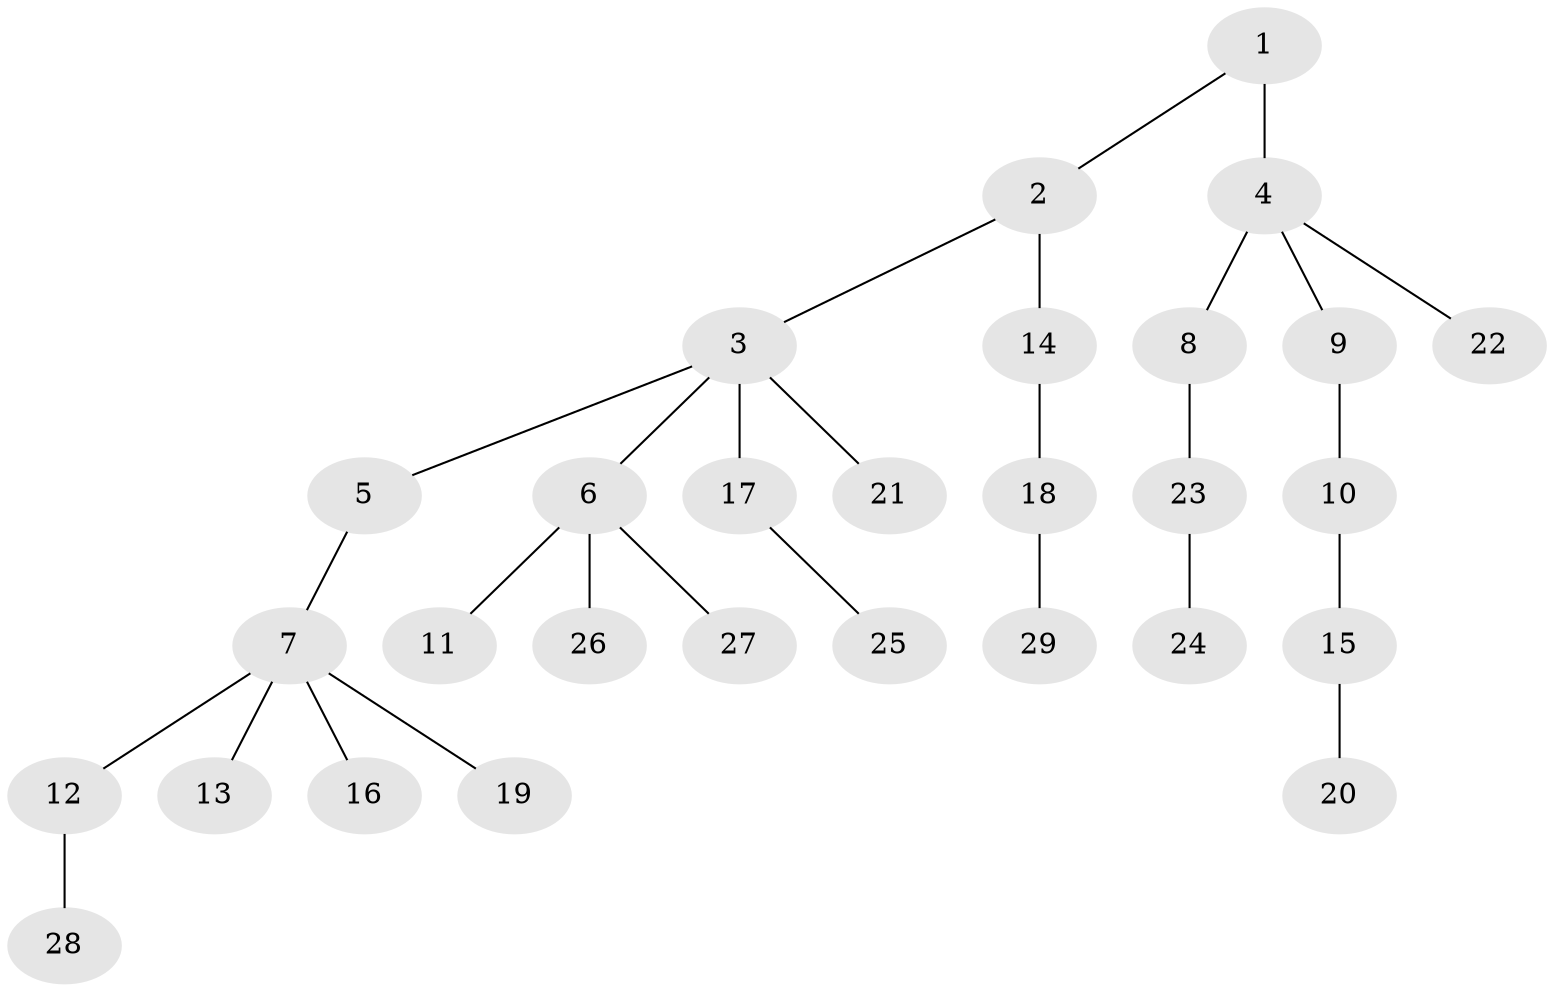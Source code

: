 // original degree distribution, {2: 0.2830188679245283, 4: 0.018867924528301886, 6: 0.05660377358490566, 1: 0.49056603773584906, 3: 0.1320754716981132, 5: 0.018867924528301886}
// Generated by graph-tools (version 1.1) at 2025/36/03/09/25 02:36:28]
// undirected, 29 vertices, 28 edges
graph export_dot {
graph [start="1"]
  node [color=gray90,style=filled];
  1;
  2;
  3;
  4;
  5;
  6;
  7;
  8;
  9;
  10;
  11;
  12;
  13;
  14;
  15;
  16;
  17;
  18;
  19;
  20;
  21;
  22;
  23;
  24;
  25;
  26;
  27;
  28;
  29;
  1 -- 2 [weight=1.0];
  1 -- 4 [weight=2.0];
  2 -- 3 [weight=1.0];
  2 -- 14 [weight=1.0];
  3 -- 5 [weight=1.0];
  3 -- 6 [weight=1.0];
  3 -- 17 [weight=1.0];
  3 -- 21 [weight=1.0];
  4 -- 8 [weight=1.0];
  4 -- 9 [weight=1.0];
  4 -- 22 [weight=1.0];
  5 -- 7 [weight=1.0];
  6 -- 11 [weight=1.0];
  6 -- 26 [weight=1.0];
  6 -- 27 [weight=1.0];
  7 -- 12 [weight=1.0];
  7 -- 13 [weight=1.0];
  7 -- 16 [weight=1.0];
  7 -- 19 [weight=1.0];
  8 -- 23 [weight=1.0];
  9 -- 10 [weight=1.0];
  10 -- 15 [weight=1.0];
  12 -- 28 [weight=1.0];
  14 -- 18 [weight=1.0];
  15 -- 20 [weight=1.0];
  17 -- 25 [weight=1.0];
  18 -- 29 [weight=1.0];
  23 -- 24 [weight=1.0];
}
